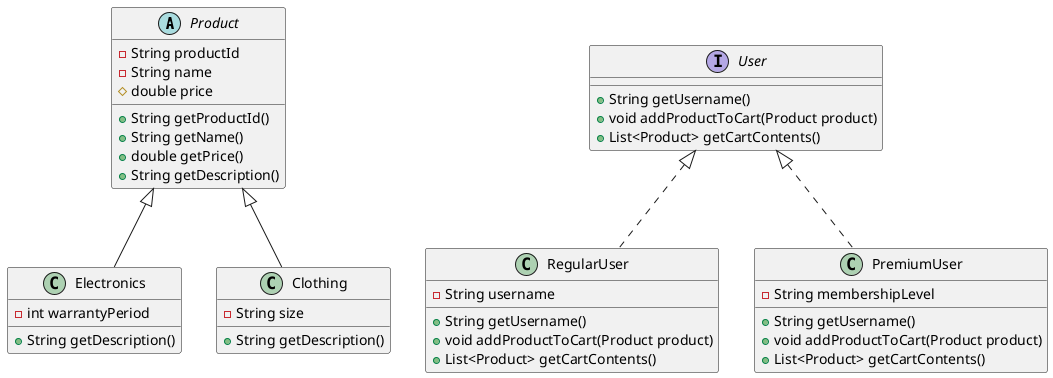@startuml
abstract class Product {
  -String productId
  -String name
  #double price
  +String getProductId()
  +String getName()
  +double getPrice()
  +String getDescription()
}

class Electronics {
  -int warrantyPeriod
  +String getDescription()
}

class Clothing {
  -String size
  +String getDescription()
}

interface User {
  +String getUsername()
  +void addProductToCart(Product product)
  +List<Product> getCartContents()
}

class RegularUser {
  -String username
  +String getUsername()
  +void addProductToCart(Product product)
  +List<Product> getCartContents()
}

class PremiumUser {
  -String membershipLevel
  +String getUsername()
  +void addProductToCart(Product product)
  +List<Product> getCartContents()
}

Product <|-- Electronics
Product <|-- Clothing
User <|.. RegularUser
User <|.. PremiumUser
@enduml
